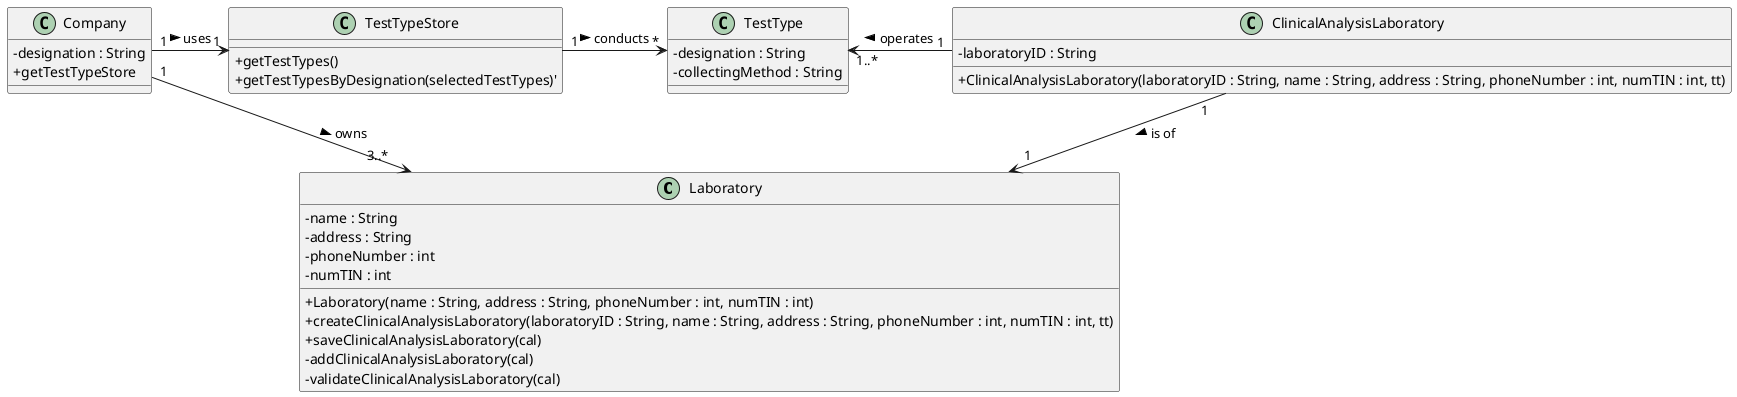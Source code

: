 @startuml
skinparam classAttributeIconSize 0
/'
class App {
+{static} getInstance() : App
+getCurrentSession() : UserSession
}
'/
/'
class UserSession {
+isLoggedInWithRole() : boolean
}
'/

class Laboratory {
-name : String
-address : String
-phoneNumber : int
-numTIN : int
+Laboratory(name : String, address : String, phoneNumber : int, numTIN : int)
+createClinicalAnalysisLaboratory(laboratoryID : String, name : String, address : String, phoneNumber : int, numTIN : int, tt)
+saveClinicalAnalysisLaboratory(cal)
-addClinicalAnalysisLaboratory(cal)
-validateClinicalAnalysisLaboratory(cal)
}

class ClinicalAnalysisLaboratory {
-laboratoryID : String
+ClinicalAnalysisLaboratory(laboratoryID : String, name : String, address : String, phoneNumber : int, numTIN : int, tt)
}

class TestType {
-designation : String
-collectingMethod : String
}

class Company {
-designation : String
+getTestTypeStore
/'+getTestTypes()
+getTestTypesByDesignation(selectedTestTypes)'/
}
class TestTypeStore {
+getTestTypes()
+getTestTypesByDesignation(selectedTestTypes)'
}

/'class RegisterNewCalController {
+getTestTypes()
+createClinicalAnalysisLaboratory(laboratoryID : String, name : String, address : String, phoneNumber : int, numTIN : int, testTypesDesignations)
+saveClinicalAnalysisLaboratory()
}'/

/'class RegisterNewCalUI {}'/

/'RegisterNewCalUI ..> RegisterNewCalController'/
/'RegisterNewCalController ..> Laboratory
RegisterNewCalController ..> TestType
RegisterNewCalController ..> ClinicalAnalysisLaboratory
RegisterNewCalController ..> Company'/
/'RegisterNewCalController ..> App
RegisterNewCalController ..> UserSession'/



Company "1" -> "1" TestTypeStore : uses >
TestTypeStore "1" -> "*" TestType : conducts >
/'VERIFICAR MULTIPLICIDADE LINHA ABAIXO'/
ClinicalAnalysisLaboratory "1" --> "1" Laboratory : is of >
Company "1" --> "3..*" Laboratory : owns >
ClinicalAnalysisLaboratory "1" -> "1..*" TestType : operates >


TestType -[hidden]down-> ClinicalAnalysisLaboratory

/'Laboratory <|-- ClinicalAnalysisLaboratory'/





@enduml